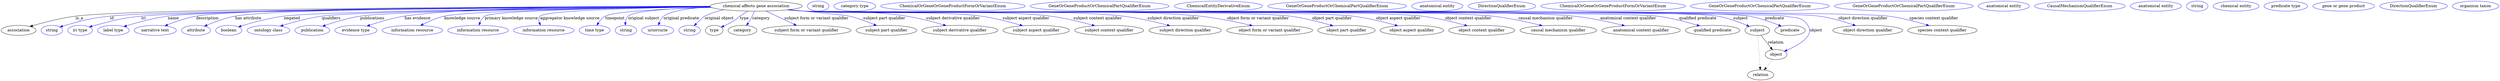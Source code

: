 digraph {
	graph [bb="0,0,8928.6,283"];
	node [label="\N"];
	"chemical affects gene association"	[height=0.5,
		label="chemical affects gene association",
		pos="2699.4,265",
		width=4.5857];
	association	[height=0.5,
		pos="62.394,178",
		width=1.7332];
	"chemical affects gene association" -> association	[label=is_a,
		lp="280.39,221.5",
		pos="e,102.91,191.81 2534.5,263.79 2023.9,262.82 489.39,257.56 266.39,229 213.1,222.17 153.57,206.64 112.64,194.69"];
	id	[color=blue,
		height=0.5,
		label=string,
		pos="181.39,178",
		width=1.0652];
	"chemical affects gene association" -> id	[color=blue,
		label=id,
		lp="396.39,221.5",
		pos="e,210.38,189.98 2534.7,263.3 2042,260.95 600.39,252.15 389.39,229 317.22,221.08 299.34,215.5 229.39,196 226.29,195.13 223.09,194.17 \
219.89,193.15",
		style=solid];
	iri	[color=blue,
		height=0.5,
		label="iri type",
		pos="282.39,178",
		width=1.2277];
	"chemical affects gene association" -> iri	[color=blue,
		label=iri,
		lp="509.39,221.5",
		pos="e,315.3,190.2 2535.1,263.09 2059.3,260.23 701.17,250.27 501.39,229 426.6,221.04 408.22,214.85 335.39,196 332.02,195.13 328.54,194.16 \
325.06,193.15",
		style=solid];
	name	[color=blue,
		height=0.5,
		label="label type",
		pos="401.39,178",
		width=1.5707];
	"chemical affects gene association" -> name	[color=blue,
		label=name,
		lp="616.39,221.5",
		pos="e,438.99,191.45 2534.8,263.47 2072.9,261.69 785.88,254.46 596.39,229 545.09,222.11 487.88,206.45 448.77,194.49",
		style=solid];
	description	[color=blue,
		height=0.5,
		label="narrative text",
		pos="551.39,178",
		width=2.0943];
	"chemical affects gene association" -> description	[color=blue,
		label=description,
		lp="736.89,221.5",
		pos="e,585.45,194.17 2534.1,264.09 2086.9,263.9 874.6,260.47 696.39,229 661.33,222.81 623.33,209.44 595.03,198.08",
		style=solid];
	"has attribute"	[color=blue,
		height=0.5,
		label=attribute,
		pos="696.39,178",
		width=1.4443];
	"chemical affects gene association" -> "has attribute"	[color=blue,
		label="has attribute",
		lp="882.39,221.5",
		pos="e,725.97,192.85 2534.5,263.97 2109.8,263.46 999.58,259.22 835.39,229 800.42,222.56 762.56,208.43 735.19,196.83",
		style=solid];
	negated	[color=blue,
		height=0.5,
		label=boolean,
		pos="813.39,178",
		width=1.2999];
	"chemical affects gene association" -> negated	[color=blue,
		label=negated,
		lp="1038.4,221.5",
		pos="e,847.59,190.49 2535.8,262.56 2141.1,258.8 1157.8,247.69 1009.4,229 956.08,222.28 896.46,205.73 857.14,193.5",
		style=solid];
	qualifiers	[color=blue,
		height=0.5,
		label="ontology class",
		pos="954.39,178",
		width=2.1304];
	"chemical affects gene association" -> qualifiers	[color=blue,
		label=qualifiers,
		lp="1178.9,221.5",
		pos="e,996.67,193.12 2535.7,262.48 2164.4,258.71 1279.9,247.86 1145.4,229 1097.6,222.29 1044.5,207.82 1006.5,196.17",
		style=solid];
	publications	[color=blue,
		height=0.5,
		label=publication,
		pos="1111.4,178",
		width=1.7332];
	"chemical affects gene association" -> publications	[color=blue,
		label=publications,
		lp="1326.4,221.5",
		pos="e,1147.8,192.64 2536,262.35 2189.5,258.5 1403.1,247.81 1282.4,229 1239.1,222.26 1191.4,207.69 1157.4,196.01",
		style=solid];
	"has evidence"	[color=blue,
		height=0.5,
		label="evidence type",
		pos="1267.4,178",
		width=2.0943];
	"chemical affects gene association" -> "has evidence"	[color=blue,
		label="has evidence",
		lp="1487.9,221.5",
		pos="e,1306.8,193.43 2534.3,264.56 2242.5,264.69 1646.9,260.86 1441.4,229 1398.4,222.34 1351.1,208.27 1316.6,196.75",
		style=solid];
	"knowledge source"	[color=blue,
		height=0.5,
		label="information resource",
		pos="1469.4,178",
		width=3.015];
	"chemical affects gene association" -> "knowledge source"	[color=blue,
		label="knowledge source",
		lp="1647.9,221.5",
		pos="e,1498.3,195.4 2536.1,262.31 2248.6,258.82 1673.5,249.38 1583.4,229 1557,223.02 1529.1,210.9 1507.5,200.09",
		style=solid];
	"primary knowledge source"	[color=blue,
		height=0.5,
		label="information resource",
		pos="1704.4,178",
		width=3.015];
	"chemical affects gene association" -> "primary knowledge source"	[color=blue,
		label="primary knowledge source",
		lp="1823.4,221.5",
		pos="e,1707.9,196.44 2535.7,262.48 2267.7,259.38 1761.5,250.67 1728.4,229 1720.3,223.71 1714.9,214.9 1711.3,206.13",
		style=solid];
	"aggregator knowledge source"	[color=blue,
		height=0.5,
		label="information resource",
		pos="1939.4,178",
		width=3.015];
	"chemical affects gene association" -> "aggregator knowledge source"	[color=blue,
		label="aggregator knowledge source",
		lp="2032.9,221.5",
		pos="e,1927.7,196.32 2535.9,262.28 2315.3,259.15 1947.1,250.68 1926.4,229 1920.4,222.69 1920.8,213.94 1923.7,205.53",
		style=solid];
	timepoint	[color=blue,
		height=0.5,
		label="time type",
		pos="2121.4,178",
		width=1.5346];
	"chemical affects gene association" -> timepoint	[color=blue,
		label=timepoint,
		lp="2194.4,221.5",
		pos="e,2129.4,196.05 2539.7,260.34 2392.6,255.89 2192.3,246.67 2159.4,229 2149.2,223.53 2140.9,214 2134.7,204.73",
		style=solid];
	"original subject"	[color=blue,
		height=0.5,
		label=string,
		pos="2233.4,178",
		width=1.0652];
	"chemical affects gene association" -> "original subject"	[color=blue,
		label="original subject",
		lp="2297.4,221.5",
		pos="e,2231.2,196.32 2537.7,261.31 2414.8,257.68 2263.2,249.12 2241.4,229 2235.2,223.31 2232.5,214.89 2231.6,206.58",
		style=solid];
	"original predicate"	[color=blue,
		height=0.5,
		label=uriorcurie,
		pos="2347.4,178",
		width=1.5887];
	"chemical affects gene association" -> "original predicate"	[color=blue,
		label="original predicate",
		lp="2431.9,221.5",
		pos="e,2350,196.14 2536.2,262.06 2466.7,258.17 2395.5,249.12 2368.4,229 2360.8,223.37 2356,214.48 2352.8,205.75",
		style=solid];
	"original object"	[color=blue,
		height=0.5,
		label=string,
		pos="2461.4,178",
		width=1.0652];
	"chemical affects gene association" -> "original object"	[color=blue,
		label="original object",
		lp="2566.9,221.5",
		pos="e,2477.4,194.64 2583.3,252.1 2560,246.93 2536.3,239.55 2515.4,229 2511.7,227.11 2497.6,214.02 2484.7,201.7",
		style=solid];
	type	[height=0.5,
		pos="2549.4,178",
		width=0.86659];
	"chemical affects gene association" -> type	[color=blue,
		label=type,
		lp="2657.4,221.5",
		pos="e,2574.1,189.21 2670,247.25 2660.7,241.68 2650.5,235.29 2641.4,229 2632.5,222.88 2631.5,219.69 2622.4,214 2610.1,206.35 2596,199.2 \
2583.4,193.39",
		style=solid];
	category	[height=0.5,
		pos="2650.4,178",
		width=1.4263];
	"chemical affects gene association" -> category	[color=blue,
		label=category,
		lp="2716.9,221.5",
		pos="e,2664.4,195.5 2693,246.83 2689.1,236.94 2683.6,224.44 2677.4,214 2675.3,210.54 2673,207.02 2670.6,203.62",
		style=solid];
	"subject form or variant qualifier"	[height=0.5,
		pos="2879.4,178",
		width=4.4232];
	"chemical affects gene association" -> "subject form or variant qualifier"	[color=blue,
		label="subject form or variant qualifier",
		lp="2914.9,221.5",
		pos="e,2844,195.69 2734.5,247.41 2763.2,233.88 2803.8,214.69 2834.8,200.07",
		style=solid];
	"subject part qualifier"	[height=0.5,
		pos="3165.4,178",
		width=3.015];
	"chemical affects gene association" -> "subject part qualifier"	[color=blue,
		label="subject part qualifier",
		lp="3157.9,221.5",
		pos="e,3130.3,195.13 2817.4,252.36 2909.2,243.19 3022.7,231.54 3033.4,229 3063.4,221.87 3095.8,209.66 3121,199.09",
		style=solid];
	"subject derivative qualifier"	[height=0.5,
		pos="3427.4,178",
		width=3.7733];
	"chemical affects gene association" -> "subject derivative qualifier"	[color=blue,
		label="subject derivative qualifier",
		lp="3402.9,221.5",
		pos="e,3378.4,194.91 2814,252.02 2833.8,250.17 2854.2,248.41 2873.4,247 3034.9,235.12 3077.3,253.74 3237.4,229 3282.1,222.09 3331.5,208.92 \
3368.7,197.82",
		style=solid];
	"subject aspect qualifier"	[height=0.5,
		pos="3700.4,178",
		width=3.3039];
	"chemical affects gene association" -> "subject aspect qualifier"	[color=blue,
		label="subject aspect qualifier",
		lp="3663.9,221.5",
		pos="e,3652,194.46 2812.6,251.8 2832.8,249.95 2853.7,248.24 2873.4,247 3013.2,238.19 3364.7,248.34 3503.4,229 3550.7,222.4 3603.1,208.8 \
3641.9,197.44",
		style=solid];
	"subject context qualifier"	[height=0.5,
		pos="3960.4,178",
		width=3.4303];
	"chemical affects gene association" -> "subject context qualifier"	[color=blue,
		label="subject context qualifier",
		lp="3920.4,221.5",
		pos="e,3909.4,194.43 2811.6,251.76 2832.1,249.88 2853.4,248.18 2873.4,247 3068.2,235.5 3557.8,253.85 3751.4,229 3802.1,222.49 3858.4,\
208.63 3899.8,197.15",
		style=solid];
	"subject direction qualifier"	[height=0.5,
		pos="4231.4,178",
		width=3.6108];
	"chemical affects gene association" -> "subject direction qualifier"	[color=blue,
		label="subject direction qualifier",
		lp="4189.4,221.5",
		pos="e,4177.7,194.49 2811.1,251.72 2831.8,249.84 2853.2,248.14 2873.4,247 3125.9,232.69 3760.3,259.19 4011.4,229 4064.8,222.58 4124.2,\
208.66 4167.8,197.14",
		style=solid];
	"object form or variant qualifier"	[height=0.5,
		pos="4533.4,178",
		width=4.2788];
	"chemical affects gene association" -> "object form or variant qualifier"	[color=blue,
		label="object form or variant qualifier",
		lp="4492.9,221.5",
		pos="e,4472.5,194.58 2811.1,251.67 2831.8,249.79 2853.2,248.11 2873.4,247 3186.7,229.73 3973.3,262.15 4285.4,229 4345.8,222.59 4413.2,\
208.52 4462.6,196.94",
		style=solid];
	"object part qualifier"	[height=0.5,
		pos="4808.4,178",
		width=2.8525];
	"chemical affects gene association" -> "object part qualifier"	[color=blue,
		label="object part qualifier",
		lp="4757.4,221.5",
		pos="e,4761.1,194.1 2810.7,251.67 2831.5,249.78 2853.1,248.1 2873.4,247 3065.8,236.62 4416.3,253.42 4607.4,229 4656.7,222.7 4711.4,208.61 \
4751.3,197",
		style=solid];
	"object aspect qualifier"	[height=0.5,
		pos="5042.4,178",
		width=3.1594];
	"chemical affects gene association" -> "object aspect qualifier"	[color=blue,
		label="object aspect qualifier",
		lp="4993.9,221.5",
		pos="e,4992.5,194.24 2810.7,251.66 2831.5,249.76 2853.1,248.08 2873.4,247 3090.8,235.41 4616.3,255.38 4832.4,229 4883.9,222.72 4941.1,\
208.61 4982.8,196.98",
		style=solid];
	"object context qualifier"	[height=0.5,
		pos="5292.4,178",
		width=3.2858];
	"chemical affects gene association" -> "object context qualifier"	[color=blue,
		label="object context qualifier",
		lp="5244.4,221.5",
		pos="e,5241.3,194.25 2810.7,251.64 2831.5,249.75 2853.1,248.07 2873.4,247 3118,234.08 4834.2,257.91 5077.4,229 5130.2,222.73 5188.9,208.57 \
5231.6,196.92",
		style=solid];
	"causal mechanism qualifier"	[height=0.5,
		pos="5565.4,178",
		width=3.8094];
	"chemical affects gene association" -> "causal mechanism qualifier"	[color=blue,
		label="causal mechanism qualifier",
		lp="5519.9,221.5",
		pos="e,5508.7,194.5 2810.7,251.62 2831.5,249.74 2853.1,248.06 2873.4,247 3146.1,232.71 5059.9,258.69 5331.4,229 5388.5,222.75 5452.2,\
208.65 5498.8,197.02",
		style=solid];
	"anatomical context qualifier"	[height=0.5,
		pos="5861.4,178",
		width=3.8997];
	"chemical affects gene association" -> "anatomical context qualifier"	[color=blue,
		label="anatomical context qualifier",
		lp="5815.4,221.5",
		pos="e,5803.2,194.51 2810.2,251.65 2831.2,249.75 2852.9,248.06 2873.4,247 3178.3,231.14 5317.8,261.3 5621.4,229 5680.1,222.76 5745.6,\
208.61 5793.3,196.96",
		style=solid];
	"qualified predicate"	[height=0.5,
		pos="6117.4,178",
		width=2.7081];
	"chemical affects gene association" -> "qualified predicate"	[color=blue,
		label="qualified predicate",
		lp="6064.4,221.5",
		pos="e,6071.6,193.92 2810.2,251.64 2831.2,249.74 2852.9,248.06 2873.4,247 3042.4,238.26 5751.5,250.37 5919.4,229 5968.4,222.77 6022.6,\
208.53 6061.9,196.83",
		style=solid];
	subject	[height=0.5,
		pos="6277.4,178",
		width=1.2277];
	"chemical affects gene association" -> subject	[color=blue,
		label=subject,
		lp="6217.4,221.5",
		pos="e,6249.3,192.03 2810.2,251.64 2831.2,249.73 2852.9,248.05 2873.4,247 3054.4,237.68 5956.8,260.02 6135.4,229 6172,222.64 6211.8,207.91 \
6239.9,196.08",
		style=solid];
	predicate	[height=0.5,
		pos="6394.4,178",
		width=1.5165];
	"chemical affects gene association" -> predicate	[color=blue,
		label=predicate,
		lp="6339.4,221.5",
		pos="e,6363.3,192.85 2810.2,251.63 2831.2,249.73 2852.9,248.05 2873.4,247 3060.6,237.38 6062.5,260.08 6247.4,229 6284.5,222.75 6324.9,\
208.43 6353.9,196.71",
		style=solid];
	object	[height=0.5,
		pos="6344.4,91",
		width=1.0832];
	"chemical affects gene association" -> object	[color=blue,
		label=object,
		lp="6487.4,178",
		pos="e,6373.9,102.76 2810.2,251.63 2831.2,249.73 2852.9,248.05 2873.4,247 2970.6,242.01 6281.9,247.96 6377.4,229 6415.5,221.43 6436.7,\
228.26 6458.4,196 6483.8,158.28 6425.4,124.88 6383.2,106.64",
		style=solid];
	"object direction qualifier"	[height=0.5,
		pos="6672.4,178",
		width=3.4664];
	"chemical affects gene association" -> "object direction qualifier"	[color=blue,
		label="object direction qualifier",
		lp="6655.4,221.5",
		pos="e,6629.4,195.03 2810.2,251.63 2831.2,249.73 2852.9,248.05 2873.4,247 3074.6,236.69 6300,257.74 6499.4,229 6540.7,223.05 6585.9,209.74 \
6619.7,198.34",
		style=solid];
	"species context qualifier"	[height=0.5,
		pos="6939.4,178",
		width=3.4483];
	"chemical affects gene association" -> "species context qualifier"	[color=blue,
		label="species context qualifier",
		lp="6908.9,221.5",
		pos="e,6892.3,194.79 2810.2,251.62 2831.2,249.72 2852.9,248.04 2873.4,247 3088.3,236.02 6534,256.84 6747.4,229 6793.6,222.97 6844.7,209.33 \
6882.5,197.82",
		style=solid];
	association_type	[color=blue,
		height=0.5,
		label=string,
		pos="2920.4,265",
		width=1.0652];
	association_category	[color=blue,
		height=0.5,
		label="category type",
		pos="3051.4,265",
		width=2.0762];
	"chemical affects gene association_subject form or variant qualifier"	[color=blue,
		height=0.5,
		label=ChemicalOrGeneOrGeneProductFormOrVariantEnum,
		pos="3402.4,265",
		width=7.1855];
	"chemical affects gene association_subject part qualifier"	[color=blue,
		height=0.5,
		label=GeneOrGeneProductOrChemicalPartQualifierEnum,
		pos="3927.4,265",
		width=6.8966];
	"chemical affects gene association_subject derivative qualifier"	[color=blue,
		height=0.5,
		label=ChemicalEntityDerivativeEnum,
		pos="4351.4,265",
		width=4.3871];
	"chemical affects gene association_subject aspect qualifier"	[color=blue,
		height=0.5,
		label=GeneOrGeneProductOrChemicalPartQualifierEnum,
		pos="4775.4,265",
		width=6.8966];
	"chemical affects gene association_subject context qualifier"	[color=blue,
		height=0.5,
		label="anatomical entity",
		pos="5133.4,265",
		width=2.5456];
	"chemical affects gene association_subject direction qualifier"	[color=blue,
		height=0.5,
		label=DirectionQualifierEnum,
		pos="5364.4,265",
		width=3.358];
	"chemical affects gene association_object form or variant qualifier"	[color=blue,
		height=0.5,
		label=ChemicalOrGeneOrGeneProductFormOrVariantEnum,
		pos="5762.4,265",
		width=7.1855];
	"chemical affects gene association_object part qualifier"	[color=blue,
		height=0.5,
		label=GeneOrGeneProductOrChemicalPartQualifierEnum,
		pos="6287.4,265",
		width=6.8966];
	"chemical affects gene association_object aspect qualifier"	[color=blue,
		height=0.5,
		label=GeneOrGeneProductOrChemicalPartQualifierEnum,
		pos="6802.4,265",
		width=6.8966];
	"chemical affects gene association_object context qualifier"	[color=blue,
		height=0.5,
		label="anatomical entity",
		pos="7160.4,265",
		width=2.5456];
	"chemical affects gene association_causal mechanism qualifier"	[color=blue,
		height=0.5,
		label=CausalMechanismQualifierEnum,
		pos="7432.4,265",
		width=4.5135];
	"chemical affects gene association_anatomical context qualifier"	[color=blue,
		height=0.5,
		label="anatomical entity",
		pos="7704.4,265",
		width=2.5456];
	"chemical affects gene association_qualified predicate"	[color=blue,
		height=0.5,
		label=string,
		pos="7852.4,265",
		width=1.0652];
	subject -> object	[label=relation,
		lp="6343.4,134.5",
		pos="e,6331.7,108.05 6290.3,160.61 6300.3,147.95 6314.3,130.24 6325.5,115.98"];
	relation	[height=0.5,
		pos="6289.4,18",
		width=1.2999];
	subject -> relation	[pos="e,6288.1,36.188 6278.7,159.79 6280.8,132.48 6284.8,78.994 6287.3,46.38",
		style=dotted];
	"chemical affects gene association_subject"	[color=blue,
		height=0.5,
		label="chemical entity",
		pos="7990.4,265",
		width=2.2748];
	"chemical affects gene association_predicate"	[color=blue,
		height=0.5,
		label="predicate type",
		pos="8168.4,265",
		width=2.1665];
	object -> relation	[pos="e,6302.2,35.54 6331.9,73.889 6325,64.939 6316.2,53.617 6308.4,43.584",
		style=dotted];
	"chemical affects gene association_object"	[color=blue,
		height=0.5,
		label="gene or gene product",
		pos="8374.4,265",
		width=3.0692];
	"chemical affects gene association_object direction qualifier"	[color=blue,
		height=0.5,
		label=DirectionQualifierEnum,
		pos="8623.4,265",
		width=3.358];
	"chemical affects gene association_species context qualifier"	[color=blue,
		height=0.5,
		label="organism taxon",
		pos="8845.4,265",
		width=2.3109];
}
